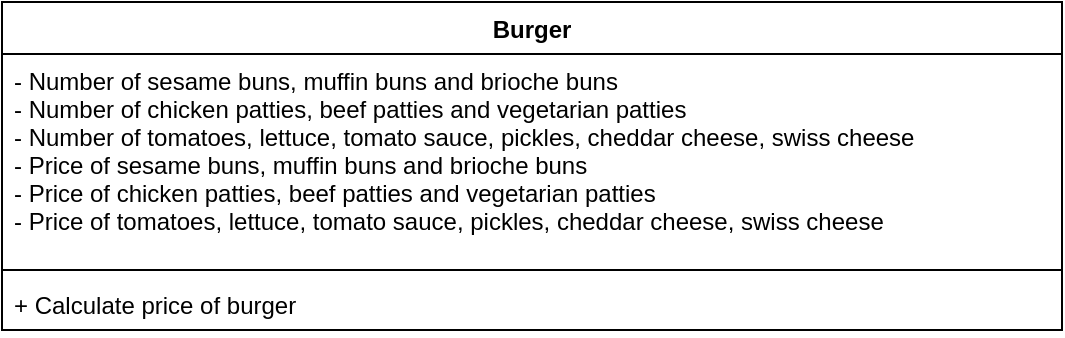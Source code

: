 <mxfile version="10.5.8" type="github"><diagram id="hB1E0TzIjqnDVcFWNVEk" name="Page-1"><mxGraphModel dx="1394" dy="739" grid="1" gridSize="10" guides="1" tooltips="1" connect="1" arrows="1" fold="1" page="1" pageScale="1" pageWidth="850" pageHeight="1100" math="0" shadow="0"><root><mxCell id="0"/><mxCell id="1" parent="0"/><mxCell id="kKkiIKWJgUM-u63rlvh--1" value="Burger" style="swimlane;fontStyle=1;align=center;verticalAlign=top;childLayout=stackLayout;horizontal=1;startSize=26;horizontalStack=0;resizeParent=1;resizeParentMax=0;resizeLast=0;collapsible=1;marginBottom=0;" vertex="1" parent="1"><mxGeometry x="30" y="37" width="530" height="164" as="geometry"/></mxCell><mxCell id="kKkiIKWJgUM-u63rlvh--2" value="- Number of sesame buns, muffin buns and brioche buns&#xA;- Number of chicken patties, beef patties and vegetarian patties&#xA;- Number of tomatoes, lettuce, tomato sauce, pickles, cheddar cheese, swiss cheese&#xA;- Price of sesame buns, muffin buns and brioche buns&#xA;- Price of chicken patties, beef patties and vegetarian patties&#xA;- Price of tomatoes, lettuce, tomato sauce, pickles, cheddar cheese, swiss cheese" style="text;strokeColor=none;fillColor=none;align=left;verticalAlign=top;spacingLeft=4;spacingRight=4;overflow=hidden;rotatable=0;points=[[0,0.5],[1,0.5]];portConstraint=eastwest;" vertex="1" parent="kKkiIKWJgUM-u63rlvh--1"><mxGeometry y="26" width="530" height="104" as="geometry"/></mxCell><mxCell id="kKkiIKWJgUM-u63rlvh--3" value="" style="line;strokeWidth=1;fillColor=none;align=left;verticalAlign=middle;spacingTop=-1;spacingLeft=3;spacingRight=3;rotatable=0;labelPosition=right;points=[];portConstraint=eastwest;" vertex="1" parent="kKkiIKWJgUM-u63rlvh--1"><mxGeometry y="130" width="530" height="8" as="geometry"/></mxCell><mxCell id="kKkiIKWJgUM-u63rlvh--4" value="+ Calculate price of burger " style="text;strokeColor=none;fillColor=none;align=left;verticalAlign=top;spacingLeft=4;spacingRight=4;overflow=hidden;rotatable=0;points=[[0,0.5],[1,0.5]];portConstraint=eastwest;" vertex="1" parent="kKkiIKWJgUM-u63rlvh--1"><mxGeometry y="138" width="530" height="26" as="geometry"/></mxCell></root></mxGraphModel></diagram></mxfile>